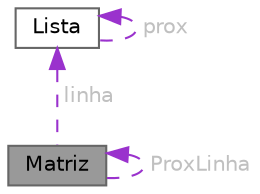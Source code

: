 digraph "Matriz"
{
 // LATEX_PDF_SIZE
  bgcolor="transparent";
  edge [fontname=Helvetica,fontsize=10,labelfontname=Helvetica,labelfontsize=10];
  node [fontname=Helvetica,fontsize=10,shape=box,height=0.2,width=0.4];
  Node1 [id="Node000001",label="Matriz",height=0.2,width=0.4,color="gray40", fillcolor="grey60", style="filled", fontcolor="black",tooltip=" "];
  Node2 -> Node1 [id="edge4_Node000001_Node000002",dir="back",color="darkorchid3",style="dashed",tooltip=" ",label=" linha",fontcolor="grey" ];
  Node2 [id="Node000002",label="Lista",height=0.2,width=0.4,color="gray40", fillcolor="white", style="filled",URL="$structLista.html",tooltip=" "];
  Node2 -> Node2 [id="edge5_Node000002_Node000002",dir="back",color="darkorchid3",style="dashed",tooltip=" ",label=" prox",fontcolor="grey" ];
  Node1 -> Node1 [id="edge6_Node000001_Node000001",dir="back",color="darkorchid3",style="dashed",tooltip=" ",label=" ProxLinha",fontcolor="grey" ];
}
